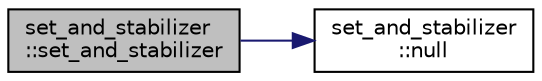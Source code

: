 digraph "set_and_stabilizer::set_and_stabilizer"
{
  edge [fontname="Helvetica",fontsize="10",labelfontname="Helvetica",labelfontsize="10"];
  node [fontname="Helvetica",fontsize="10",shape=record];
  rankdir="LR";
  Node0 [label="set_and_stabilizer\l::set_and_stabilizer",height=0.2,width=0.4,color="black", fillcolor="grey75", style="filled", fontcolor="black"];
  Node0 -> Node1 [color="midnightblue",fontsize="10",style="solid",fontname="Helvetica"];
  Node1 [label="set_and_stabilizer\l::null",height=0.2,width=0.4,color="black", fillcolor="white", style="filled",URL="$de/df6/classset__and__stabilizer.html#a12200f44a3715b3bd07970fc4cedbc6b"];
}
